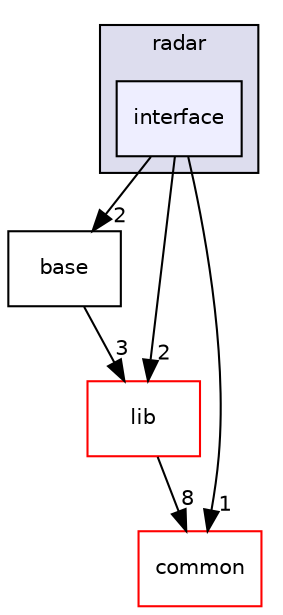 digraph "modules/perception/obstacle/radar/interface" {
  compound=true
  node [ fontsize="10", fontname="Helvetica"];
  edge [ labelfontsize="10", labelfontname="Helvetica"];
  subgraph clusterdir_3395c353662ff5643b569ebaceb9d829 {
    graph [ bgcolor="#ddddee", pencolor="black", label="radar" fontname="Helvetica", fontsize="10", URL="dir_3395c353662ff5643b569ebaceb9d829.html"]
  dir_52b8ab4dee3e6973d678e6493128313c [shape=box, label="interface", style="filled", fillcolor="#eeeeff", pencolor="black", URL="dir_52b8ab4dee3e6973d678e6493128313c.html"];
  }
  dir_3220e30e13cded4e45f58b87a1a3558a [shape=box label="base" URL="dir_3220e30e13cded4e45f58b87a1a3558a.html"];
  dir_9a5e51f49964887903df6eed98080585 [shape=box label="common" fillcolor="white" style="filled" color="red" URL="dir_9a5e51f49964887903df6eed98080585.html"];
  dir_4c1a26545ee9c743bf92254028874005 [shape=box label="lib" fillcolor="white" style="filled" color="red" URL="dir_4c1a26545ee9c743bf92254028874005.html"];
  dir_3220e30e13cded4e45f58b87a1a3558a->dir_4c1a26545ee9c743bf92254028874005 [headlabel="3", labeldistance=1.5 headhref="dir_000037_000145.html"];
  dir_4c1a26545ee9c743bf92254028874005->dir_9a5e51f49964887903df6eed98080585 [headlabel="8", labeldistance=1.5 headhref="dir_000145_000050.html"];
  dir_52b8ab4dee3e6973d678e6493128313c->dir_3220e30e13cded4e45f58b87a1a3558a [headlabel="2", labeldistance=1.5 headhref="dir_000165_000037.html"];
  dir_52b8ab4dee3e6973d678e6493128313c->dir_9a5e51f49964887903df6eed98080585 [headlabel="1", labeldistance=1.5 headhref="dir_000165_000050.html"];
  dir_52b8ab4dee3e6973d678e6493128313c->dir_4c1a26545ee9c743bf92254028874005 [headlabel="2", labeldistance=1.5 headhref="dir_000165_000145.html"];
}
